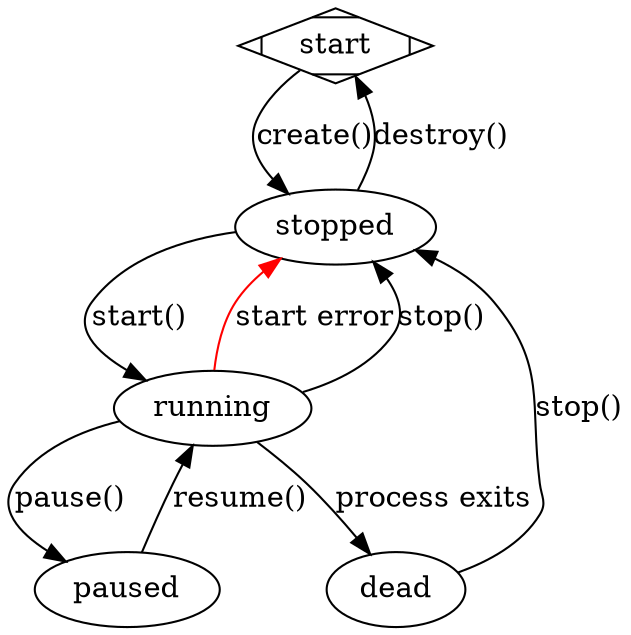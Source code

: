 digraph StateMachine {
	start [shape=Mdiamond];
	start -> stopped [label="create()"];
	stopped -> start [label="destroy()"];
	stopped -> running [label="start()"];
	running -> stopped [label="start error",color=red];
	running -> stopped [label="stop()"];
	running -> paused [label="pause()"];
	paused -> running [label="resume()"];
	running -> dead [label="process exits"];
	dead -> stopped [label="stop()"];
}
